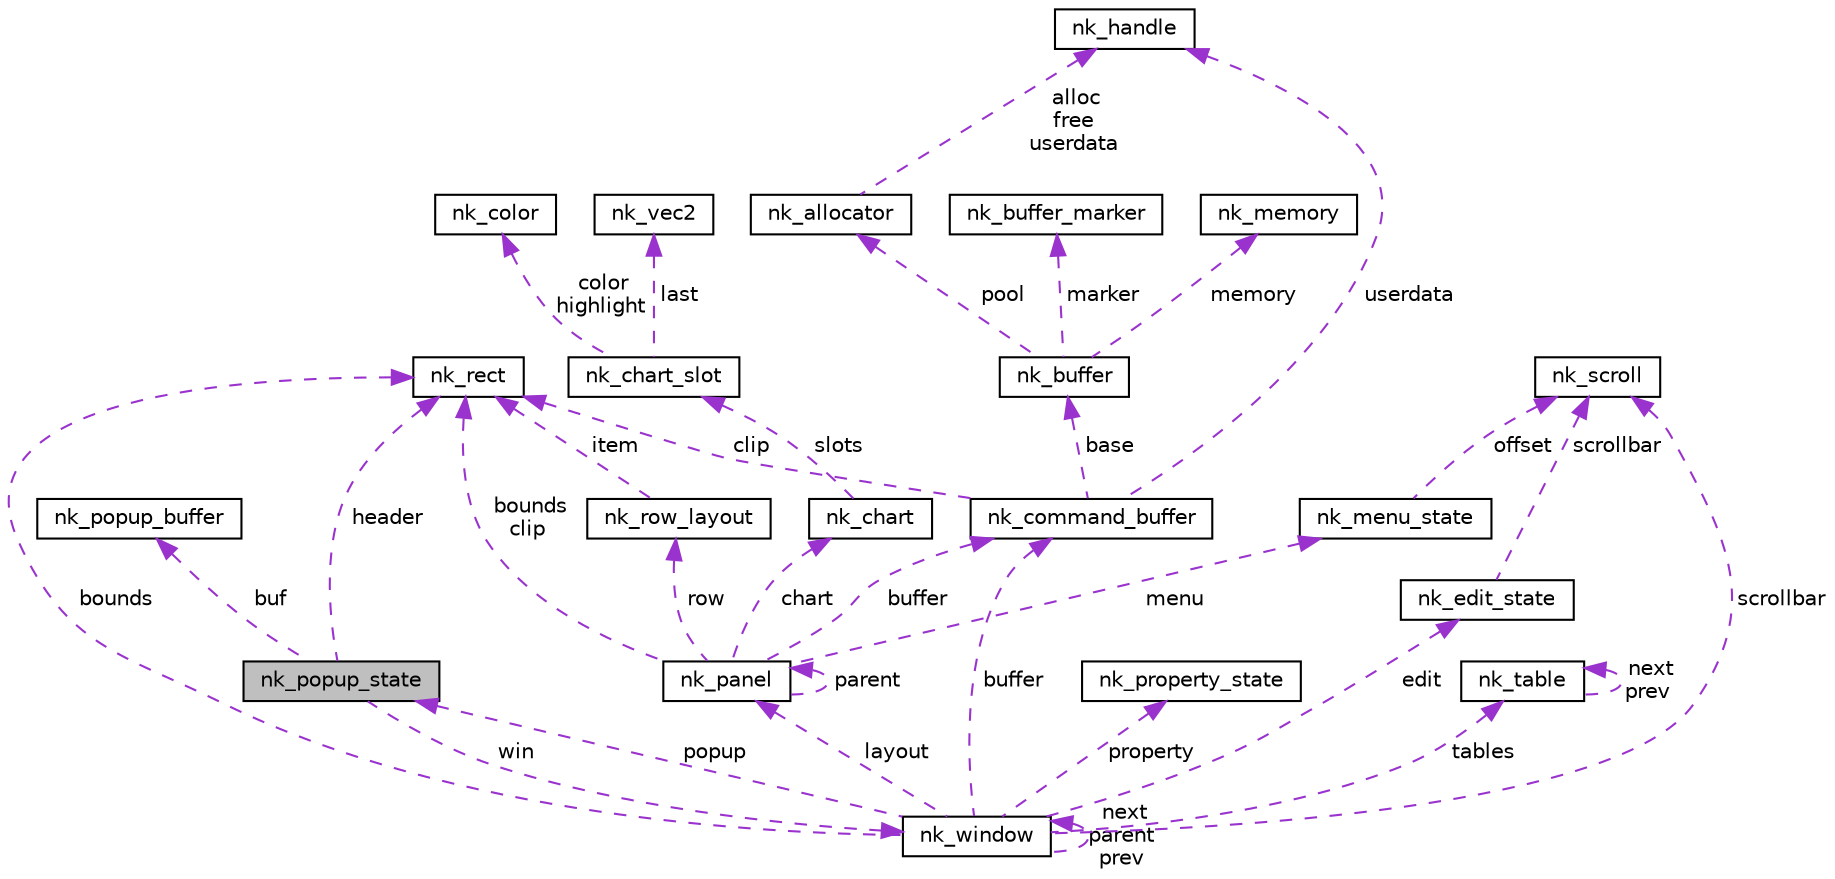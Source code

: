 digraph "nk_popup_state"
{
 // LATEX_PDF_SIZE
  edge [fontname="Helvetica",fontsize="10",labelfontname="Helvetica",labelfontsize="10"];
  node [fontname="Helvetica",fontsize="10",shape=record];
  Node1 [label="nk_popup_state",height=0.2,width=0.4,color="black", fillcolor="grey75", style="filled", fontcolor="black",tooltip=" "];
  Node2 -> Node1 [dir="back",color="darkorchid3",fontsize="10",style="dashed",label=" header" ,fontname="Helvetica"];
  Node2 [label="nk_rect",height=0.2,width=0.4,color="black", fillcolor="white", style="filled",URL="$structnk__rect.html",tooltip=" "];
  Node3 -> Node1 [dir="back",color="darkorchid3",fontsize="10",style="dashed",label=" buf" ,fontname="Helvetica"];
  Node3 [label="nk_popup_buffer",height=0.2,width=0.4,color="black", fillcolor="white", style="filled",URL="$structnk__popup__buffer.html",tooltip=" "];
  Node4 -> Node1 [dir="back",color="darkorchid3",fontsize="10",style="dashed",label=" win" ,fontname="Helvetica"];
  Node4 [label="nk_window",height=0.2,width=0.4,color="black", fillcolor="white", style="filled",URL="$structnk__window.html",tooltip=" "];
  Node5 -> Node4 [dir="back",color="darkorchid3",fontsize="10",style="dashed",label=" buffer" ,fontname="Helvetica"];
  Node5 [label="nk_command_buffer",height=0.2,width=0.4,color="black", fillcolor="white", style="filled",URL="$structnk__command__buffer.html",tooltip=" "];
  Node2 -> Node5 [dir="back",color="darkorchid3",fontsize="10",style="dashed",label=" clip" ,fontname="Helvetica"];
  Node6 -> Node5 [dir="back",color="darkorchid3",fontsize="10",style="dashed",label=" base" ,fontname="Helvetica"];
  Node6 [label="nk_buffer",height=0.2,width=0.4,color="black", fillcolor="white", style="filled",URL="$structnk__buffer.html",tooltip=" "];
  Node7 -> Node6 [dir="back",color="darkorchid3",fontsize="10",style="dashed",label=" pool" ,fontname="Helvetica"];
  Node7 [label="nk_allocator",height=0.2,width=0.4,color="black", fillcolor="white", style="filled",URL="$structnk__allocator.html",tooltip=" "];
  Node8 -> Node7 [dir="back",color="darkorchid3",fontsize="10",style="dashed",label=" alloc\nfree\nuserdata" ,fontname="Helvetica"];
  Node8 [label="nk_handle",height=0.2,width=0.4,color="black", fillcolor="white", style="filled",URL="$unionnk__handle.html",tooltip=" "];
  Node9 -> Node6 [dir="back",color="darkorchid3",fontsize="10",style="dashed",label=" marker" ,fontname="Helvetica"];
  Node9 [label="nk_buffer_marker",height=0.2,width=0.4,color="black", fillcolor="white", style="filled",URL="$structnk__buffer__marker.html",tooltip=" "];
  Node10 -> Node6 [dir="back",color="darkorchid3",fontsize="10",style="dashed",label=" memory" ,fontname="Helvetica"];
  Node10 [label="nk_memory",height=0.2,width=0.4,color="black", fillcolor="white", style="filled",URL="$structnk__memory.html",tooltip=" "];
  Node8 -> Node5 [dir="back",color="darkorchid3",fontsize="10",style="dashed",label=" userdata" ,fontname="Helvetica"];
  Node11 -> Node4 [dir="back",color="darkorchid3",fontsize="10",style="dashed",label=" scrollbar" ,fontname="Helvetica"];
  Node11 [label="nk_scroll",height=0.2,width=0.4,color="black", fillcolor="white", style="filled",URL="$structnk__scroll.html",tooltip=" "];
  Node2 -> Node4 [dir="back",color="darkorchid3",fontsize="10",style="dashed",label=" bounds" ,fontname="Helvetica"];
  Node4 -> Node4 [dir="back",color="darkorchid3",fontsize="10",style="dashed",label=" next\nparent\nprev" ,fontname="Helvetica"];
  Node12 -> Node4 [dir="back",color="darkorchid3",fontsize="10",style="dashed",label=" property" ,fontname="Helvetica"];
  Node12 [label="nk_property_state",height=0.2,width=0.4,color="black", fillcolor="white", style="filled",URL="$structnk__property__state.html",tooltip=" "];
  Node13 -> Node4 [dir="back",color="darkorchid3",fontsize="10",style="dashed",label=" layout" ,fontname="Helvetica"];
  Node13 [label="nk_panel",height=0.2,width=0.4,color="black", fillcolor="white", style="filled",URL="$structnk__panel.html",tooltip=" "];
  Node5 -> Node13 [dir="back",color="darkorchid3",fontsize="10",style="dashed",label=" buffer" ,fontname="Helvetica"];
  Node2 -> Node13 [dir="back",color="darkorchid3",fontsize="10",style="dashed",label=" bounds\nclip" ,fontname="Helvetica"];
  Node14 -> Node13 [dir="back",color="darkorchid3",fontsize="10",style="dashed",label=" row" ,fontname="Helvetica"];
  Node14 [label="nk_row_layout",height=0.2,width=0.4,color="black", fillcolor="white", style="filled",URL="$structnk__row__layout.html",tooltip=" "];
  Node2 -> Node14 [dir="back",color="darkorchid3",fontsize="10",style="dashed",label=" item" ,fontname="Helvetica"];
  Node13 -> Node13 [dir="back",color="darkorchid3",fontsize="10",style="dashed",label=" parent" ,fontname="Helvetica"];
  Node15 -> Node13 [dir="back",color="darkorchid3",fontsize="10",style="dashed",label=" menu" ,fontname="Helvetica"];
  Node15 [label="nk_menu_state",height=0.2,width=0.4,color="black", fillcolor="white", style="filled",URL="$structnk__menu__state.html",tooltip=" "];
  Node11 -> Node15 [dir="back",color="darkorchid3",fontsize="10",style="dashed",label=" offset" ,fontname="Helvetica"];
  Node16 -> Node13 [dir="back",color="darkorchid3",fontsize="10",style="dashed",label=" chart" ,fontname="Helvetica"];
  Node16 [label="nk_chart",height=0.2,width=0.4,color="black", fillcolor="white", style="filled",URL="$structnk__chart.html",tooltip=" "];
  Node17 -> Node16 [dir="back",color="darkorchid3",fontsize="10",style="dashed",label=" slots" ,fontname="Helvetica"];
  Node17 [label="nk_chart_slot",height=0.2,width=0.4,color="black", fillcolor="white", style="filled",URL="$structnk__chart__slot.html",tooltip=" "];
  Node18 -> Node17 [dir="back",color="darkorchid3",fontsize="10",style="dashed",label=" color\nhighlight" ,fontname="Helvetica"];
  Node18 [label="nk_color",height=0.2,width=0.4,color="black", fillcolor="white", style="filled",URL="$structnk__color.html",tooltip=" "];
  Node19 -> Node17 [dir="back",color="darkorchid3",fontsize="10",style="dashed",label=" last" ,fontname="Helvetica"];
  Node19 [label="nk_vec2",height=0.2,width=0.4,color="black", fillcolor="white", style="filled",URL="$structnk__vec2.html",tooltip=" "];
  Node20 -> Node4 [dir="back",color="darkorchid3",fontsize="10",style="dashed",label=" tables" ,fontname="Helvetica"];
  Node20 [label="nk_table",height=0.2,width=0.4,color="black", fillcolor="white", style="filled",URL="$structnk__table.html",tooltip=" "];
  Node20 -> Node20 [dir="back",color="darkorchid3",fontsize="10",style="dashed",label=" next\nprev" ,fontname="Helvetica"];
  Node21 -> Node4 [dir="back",color="darkorchid3",fontsize="10",style="dashed",label=" edit" ,fontname="Helvetica"];
  Node21 [label="nk_edit_state",height=0.2,width=0.4,color="black", fillcolor="white", style="filled",URL="$structnk__edit__state.html",tooltip=" "];
  Node11 -> Node21 [dir="back",color="darkorchid3",fontsize="10",style="dashed",label=" scrollbar" ,fontname="Helvetica"];
  Node1 -> Node4 [dir="back",color="darkorchid3",fontsize="10",style="dashed",label=" popup" ,fontname="Helvetica"];
}
